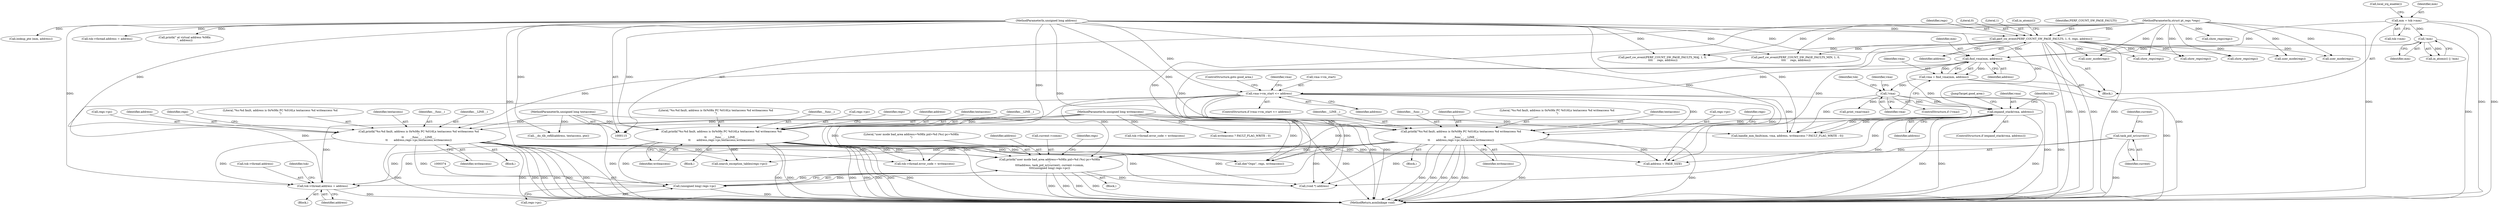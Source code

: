 digraph "0_linux_a8b0ca17b80e92faab46ee7179ba9e99ccb61233_30@API" {
"1000386" [label="(Call,tsk->thread.address = address)"];
"1000178" [label="(Call,vma->vm_start <= address)"];
"1000155" [label="(Call,find_vma(mm, address))"];
"1000145" [label="(Call,!mm)"];
"1000130" [label="(Call,mm = tsk->mm)"];
"1000136" [label="(Call,perf_sw_event(PERF_COUNT_SW_PAGE_FAULTS, 1, 0, regs, address))"];
"1000116" [label="(MethodParameterIn,struct pt_regs *regs)"];
"1000119" [label="(MethodParameterIn,unsigned long address)"];
"1000164" [label="(Call,printk(\"%s:%d fault, address is 0x%08x PC %016Lx textaccess %d writeaccess %d\n\",\n\t\t       __func__, __LINE__,\n\t\t       address,regs->pc,textaccess,writeaccess))"];
"1000118" [label="(MethodParameterIn,unsigned long textaccess)"];
"1000117" [label="(MethodParameterIn,unsigned long writeaccess)"];
"1000217" [label="(Call,printk(\"%s:%d fault, address is 0x%08x PC %016Lx textaccess %d writeaccess %d\n\",\n\t\t       __func__, __LINE__,\n\t\t       address,regs->pc,textaccess,writeaccess))"];
"1000211" [label="(Call,expand_stack(vma, address))"];
"1000159" [label="(Call,!vma)"];
"1000153" [label="(Call,vma = find_vma(mm, address))"];
"1000365" [label="(Call,printk(\"user mode bad_area address=%08lx pid=%d (%s) pc=%08lx\n\",\n\t\t\t\taddress, task_pid_nr(current), current->comm,\n\t\t\t\t(unsigned long) regs->pc))"];
"1000195" [label="(Call,printk(\"%s:%d fault, address is 0x%08x PC %016Lx textaccess %d writeaccess %d\n\",\n\t\t       __func__, __LINE__,\n\t\t       address,regs->pc,textaccess,writeaccess))"];
"1000368" [label="(Call,task_pid_nr(current))"];
"1000373" [label="(Call,(unsigned long) regs->pc)"];
"1000135" [label="(Call,local_irq_enable())"];
"1000219" [label="(Identifier,__func__)"];
"1000156" [label="(Identifier,mm)"];
"1000116" [label="(MethodParameterIn,struct pt_regs *regs)"];
"1000478" [label="(Call,tsk->thread.address = address)"];
"1000163" [label="(Identifier,tsk)"];
"1000371" [label="(Identifier,current)"];
"1000393" [label="(Call,tsk->thread.error_code = writeaccess)"];
"1000392" [label="(Identifier,address)"];
"1000378" [label="(Call,show_regs(regs))"];
"1000161" [label="(Block,)"];
"1000448" [label="(Call,printk(\" at virtual address %08lx\n\", address))"];
"1000213" [label="(Identifier,address)"];
"1000199" [label="(Identifier,address)"];
"1000179" [label="(Call,vma->vm_start)"];
"1000192" [label="(Block,)"];
"1000165" [label="(Literal,\"%s:%d fault, address is 0x%08x PC %016Lx textaccess %d writeaccess %d\n\")"];
"1000143" [label="(Call,in_atomic() || !mm)"];
"1000154" [label="(Identifier,vma)"];
"1000196" [label="(Literal,\"%s:%d fault, address is 0x%08x PC %016Lx textaccess %d writeaccess %d\n\")"];
"1000396" [label="(Identifier,tsk)"];
"1000504" [label="(Call,user_mode(regs))"];
"1000230" [label="(JumpTarget,good_area:)"];
"1000366" [label="(Literal,\"user mode bad_area address=%08lx pid=%d (%s) pc=%08lx\n\")"];
"1000172" [label="(Identifier,textaccess)"];
"1000222" [label="(Call,regs->pc)"];
"1000369" [label="(Identifier,current)"];
"1000485" [label="(Call,tsk->thread.error_code = writeaccess)"];
"1000212" [label="(Identifier,vma)"];
"1000228" [label="(Identifier,regs)"];
"1000118" [label="(MethodParameterIn,unsigned long textaccess)"];
"1000166" [label="(Identifier,__func__)"];
"1000373" [label="(Call,(unsigned long) regs->pc)"];
"1000132" [label="(Call,tsk->mm)"];
"1000177" [label="(ControlStructure,if (vma->vm_start <= address))"];
"1000211" [label="(Call,expand_stack(vma, address))"];
"1000203" [label="(Identifier,textaccess)"];
"1000140" [label="(Identifier,regs)"];
"1000367" [label="(Identifier,address)"];
"1000167" [label="(Identifier,__LINE__)"];
"1000205" [label="(Call,show_regs(regs))"];
"1000131" [label="(Identifier,mm)"];
"1000174" [label="(Call,show_regs(regs))"];
"1000350" [label="(Call,user_mode(regs))"];
"1000164" [label="(Call,printk(\"%s:%d fault, address is 0x%08x PC %016Lx textaccess %d writeaccess %d\n\",\n\t\t       __func__, __LINE__,\n\t\t       address,regs->pc,textaccess,writeaccess))"];
"1000184" [label="(ControlStructure,goto good_area;)"];
"1000182" [label="(Identifier,address)"];
"1000141" [label="(Identifier,address)"];
"1000375" [label="(Call,regs->pc)"];
"1000139" [label="(Literal,0)"];
"1000221" [label="(Identifier,address)"];
"1000207" [label="(Call,print_vma(vma))"];
"1000267" [label="(Call,handle_mm_fault(mm, vma, address, writeaccess ? FAULT_FLAG_WRITE : 0))"];
"1000387" [label="(Call,tsk->thread.address)"];
"1000117" [label="(MethodParameterIn,unsigned long writeaccess)"];
"1000451" [label="(Call,die(\"Oops\", regs, writeaccess))"];
"1000160" [label="(Identifier,vma)"];
"1000217" [label="(Call,printk(\"%s:%d fault, address is 0x%08x PC %016Lx textaccess %d writeaccess %d\n\",\n\t\t       __func__, __LINE__,\n\t\t       address,regs->pc,textaccess,writeaccess))"];
"1000119" [label="(MethodParameterIn,unsigned long address)"];
"1000507" [label="(MethodReturn,asmlinkage void)"];
"1000157" [label="(Identifier,address)"];
"1000138" [label="(Literal,1)"];
"1000352" [label="(Block,)"];
"1000158" [label="(ControlStructure,if (!vma))"];
"1000302" [label="(Call,perf_sw_event(PERF_COUNT_SW_PAGE_FAULTS_MAJ, 1, 0,\n \t\t\t\t     regs, address))"];
"1000370" [label="(Call,current->comm)"];
"1000225" [label="(Identifier,textaccess)"];
"1000130" [label="(Call,mm = tsk->mm)"];
"1000169" [label="(Call,regs->pc)"];
"1000189" [label="(Identifier,vma)"];
"1000136" [label="(Call,perf_sw_event(PERF_COUNT_SW_PAGE_FAULTS, 1, 0, regs, address))"];
"1000168" [label="(Identifier,address)"];
"1000200" [label="(Call,regs->pc)"];
"1000314" [label="(Call,perf_sw_event(PERF_COUNT_SW_PAGE_FAULTS_MIN, 1, 0,\n \t\t\t\t     regs, address))"];
"1000330" [label="(Call,__do_tlb_refill(address, textaccess, pte))"];
"1000322" [label="(Call,lookup_pte (mm, address))"];
"1000159" [label="(Call,!vma)"];
"1000206" [label="(Identifier,regs)"];
"1000195" [label="(Call,printk(\"%s:%d fault, address is 0x%08x PC %016Lx textaccess %d writeaccess %d\n\",\n\t\t       __func__, __LINE__,\n\t\t       address,regs->pc,textaccess,writeaccess))"];
"1000220" [label="(Identifier,__LINE__)"];
"1000153" [label="(Call,vma = find_vma(mm, address))"];
"1000218" [label="(Literal,\"%s:%d fault, address is 0x%08x PC %016Lx textaccess %d writeaccess %d\n\")"];
"1000180" [label="(Identifier,vma)"];
"1000120" [label="(Block,)"];
"1000144" [label="(Call,in_atomic())"];
"1000137" [label="(Identifier,PERF_COUNT_SW_PAGE_FAULTS)"];
"1000198" [label="(Identifier,__LINE__)"];
"1000197" [label="(Identifier,__func__)"];
"1000146" [label="(Identifier,mm)"];
"1000386" [label="(Call,tsk->thread.address = address)"];
"1000175" [label="(Identifier,regs)"];
"1000365" [label="(Call,printk(\"user mode bad_area address=%08lx pid=%d (%s) pc=%08lx\n\",\n\t\t\t\taddress, task_pid_nr(current), current->comm,\n\t\t\t\t(unsigned long) regs->pc))"];
"1000155" [label="(Call,find_vma(mm, address))"];
"1000271" [label="(Call,writeaccess ? FAULT_FLAG_WRITE : 0)"];
"1000465" [label="(Call,user_mode(regs))"];
"1000204" [label="(Identifier,writeaccess)"];
"1000214" [label="(Block,)"];
"1000216" [label="(Identifier,tsk)"];
"1000444" [label="(Call,address < PAGE_SIZE)"];
"1000210" [label="(ControlStructure,if (expand_stack(vma, address)))"];
"1000178" [label="(Call,vma->vm_start <= address)"];
"1000173" [label="(Identifier,writeaccess)"];
"1000428" [label="(Call,search_exception_tables(regs->pc))"];
"1000227" [label="(Call,show_regs(regs))"];
"1000145" [label="(Call,!mm)"];
"1000379" [label="(Identifier,regs)"];
"1000414" [label="(Call,(void *) address)"];
"1000226" [label="(Identifier,writeaccess)"];
"1000362" [label="(Block,)"];
"1000368" [label="(Call,task_pid_nr(current))"];
"1000386" -> "1000352"  [label="AST: "];
"1000386" -> "1000392"  [label="CFG: "];
"1000387" -> "1000386"  [label="AST: "];
"1000392" -> "1000386"  [label="AST: "];
"1000396" -> "1000386"  [label="CFG: "];
"1000386" -> "1000507"  [label="DDG: "];
"1000178" -> "1000386"  [label="DDG: "];
"1000164" -> "1000386"  [label="DDG: "];
"1000217" -> "1000386"  [label="DDG: "];
"1000365" -> "1000386"  [label="DDG: "];
"1000195" -> "1000386"  [label="DDG: "];
"1000211" -> "1000386"  [label="DDG: "];
"1000119" -> "1000386"  [label="DDG: "];
"1000178" -> "1000177"  [label="AST: "];
"1000178" -> "1000182"  [label="CFG: "];
"1000179" -> "1000178"  [label="AST: "];
"1000182" -> "1000178"  [label="AST: "];
"1000184" -> "1000178"  [label="CFG: "];
"1000189" -> "1000178"  [label="CFG: "];
"1000178" -> "1000507"  [label="DDG: "];
"1000178" -> "1000507"  [label="DDG: "];
"1000178" -> "1000507"  [label="DDG: "];
"1000155" -> "1000178"  [label="DDG: "];
"1000119" -> "1000178"  [label="DDG: "];
"1000178" -> "1000195"  [label="DDG: "];
"1000178" -> "1000211"  [label="DDG: "];
"1000178" -> "1000267"  [label="DDG: "];
"1000178" -> "1000365"  [label="DDG: "];
"1000178" -> "1000414"  [label="DDG: "];
"1000178" -> "1000444"  [label="DDG: "];
"1000155" -> "1000153"  [label="AST: "];
"1000155" -> "1000157"  [label="CFG: "];
"1000156" -> "1000155"  [label="AST: "];
"1000157" -> "1000155"  [label="AST: "];
"1000153" -> "1000155"  [label="CFG: "];
"1000155" -> "1000507"  [label="DDG: "];
"1000155" -> "1000153"  [label="DDG: "];
"1000155" -> "1000153"  [label="DDG: "];
"1000145" -> "1000155"  [label="DDG: "];
"1000130" -> "1000155"  [label="DDG: "];
"1000136" -> "1000155"  [label="DDG: "];
"1000119" -> "1000155"  [label="DDG: "];
"1000155" -> "1000164"  [label="DDG: "];
"1000155" -> "1000267"  [label="DDG: "];
"1000145" -> "1000143"  [label="AST: "];
"1000145" -> "1000146"  [label="CFG: "];
"1000146" -> "1000145"  [label="AST: "];
"1000143" -> "1000145"  [label="CFG: "];
"1000145" -> "1000507"  [label="DDG: "];
"1000145" -> "1000143"  [label="DDG: "];
"1000130" -> "1000145"  [label="DDG: "];
"1000130" -> "1000120"  [label="AST: "];
"1000130" -> "1000132"  [label="CFG: "];
"1000131" -> "1000130"  [label="AST: "];
"1000132" -> "1000130"  [label="AST: "];
"1000135" -> "1000130"  [label="CFG: "];
"1000130" -> "1000507"  [label="DDG: "];
"1000130" -> "1000507"  [label="DDG: "];
"1000136" -> "1000120"  [label="AST: "];
"1000136" -> "1000141"  [label="CFG: "];
"1000137" -> "1000136"  [label="AST: "];
"1000138" -> "1000136"  [label="AST: "];
"1000139" -> "1000136"  [label="AST: "];
"1000140" -> "1000136"  [label="AST: "];
"1000141" -> "1000136"  [label="AST: "];
"1000144" -> "1000136"  [label="CFG: "];
"1000136" -> "1000507"  [label="DDG: "];
"1000136" -> "1000507"  [label="DDG: "];
"1000136" -> "1000507"  [label="DDG: "];
"1000136" -> "1000507"  [label="DDG: "];
"1000116" -> "1000136"  [label="DDG: "];
"1000119" -> "1000136"  [label="DDG: "];
"1000136" -> "1000174"  [label="DDG: "];
"1000136" -> "1000205"  [label="DDG: "];
"1000136" -> "1000227"  [label="DDG: "];
"1000136" -> "1000302"  [label="DDG: "];
"1000136" -> "1000314"  [label="DDG: "];
"1000136" -> "1000350"  [label="DDG: "];
"1000136" -> "1000444"  [label="DDG: "];
"1000136" -> "1000451"  [label="DDG: "];
"1000136" -> "1000465"  [label="DDG: "];
"1000136" -> "1000504"  [label="DDG: "];
"1000116" -> "1000115"  [label="AST: "];
"1000116" -> "1000507"  [label="DDG: "];
"1000116" -> "1000174"  [label="DDG: "];
"1000116" -> "1000205"  [label="DDG: "];
"1000116" -> "1000227"  [label="DDG: "];
"1000116" -> "1000302"  [label="DDG: "];
"1000116" -> "1000314"  [label="DDG: "];
"1000116" -> "1000350"  [label="DDG: "];
"1000116" -> "1000378"  [label="DDG: "];
"1000116" -> "1000451"  [label="DDG: "];
"1000116" -> "1000465"  [label="DDG: "];
"1000116" -> "1000504"  [label="DDG: "];
"1000119" -> "1000115"  [label="AST: "];
"1000119" -> "1000507"  [label="DDG: "];
"1000119" -> "1000164"  [label="DDG: "];
"1000119" -> "1000195"  [label="DDG: "];
"1000119" -> "1000211"  [label="DDG: "];
"1000119" -> "1000217"  [label="DDG: "];
"1000119" -> "1000267"  [label="DDG: "];
"1000119" -> "1000302"  [label="DDG: "];
"1000119" -> "1000314"  [label="DDG: "];
"1000119" -> "1000322"  [label="DDG: "];
"1000119" -> "1000330"  [label="DDG: "];
"1000119" -> "1000365"  [label="DDG: "];
"1000119" -> "1000414"  [label="DDG: "];
"1000119" -> "1000444"  [label="DDG: "];
"1000119" -> "1000448"  [label="DDG: "];
"1000119" -> "1000478"  [label="DDG: "];
"1000164" -> "1000161"  [label="AST: "];
"1000164" -> "1000173"  [label="CFG: "];
"1000165" -> "1000164"  [label="AST: "];
"1000166" -> "1000164"  [label="AST: "];
"1000167" -> "1000164"  [label="AST: "];
"1000168" -> "1000164"  [label="AST: "];
"1000169" -> "1000164"  [label="AST: "];
"1000172" -> "1000164"  [label="AST: "];
"1000173" -> "1000164"  [label="AST: "];
"1000175" -> "1000164"  [label="CFG: "];
"1000164" -> "1000507"  [label="DDG: "];
"1000164" -> "1000507"  [label="DDG: "];
"1000164" -> "1000507"  [label="DDG: "];
"1000164" -> "1000507"  [label="DDG: "];
"1000164" -> "1000507"  [label="DDG: "];
"1000164" -> "1000507"  [label="DDG: "];
"1000164" -> "1000507"  [label="DDG: "];
"1000118" -> "1000164"  [label="DDG: "];
"1000117" -> "1000164"  [label="DDG: "];
"1000164" -> "1000365"  [label="DDG: "];
"1000164" -> "1000373"  [label="DDG: "];
"1000164" -> "1000393"  [label="DDG: "];
"1000164" -> "1000414"  [label="DDG: "];
"1000164" -> "1000428"  [label="DDG: "];
"1000164" -> "1000444"  [label="DDG: "];
"1000164" -> "1000451"  [label="DDG: "];
"1000118" -> "1000115"  [label="AST: "];
"1000118" -> "1000507"  [label="DDG: "];
"1000118" -> "1000195"  [label="DDG: "];
"1000118" -> "1000217"  [label="DDG: "];
"1000118" -> "1000330"  [label="DDG: "];
"1000117" -> "1000115"  [label="AST: "];
"1000117" -> "1000507"  [label="DDG: "];
"1000117" -> "1000195"  [label="DDG: "];
"1000117" -> "1000217"  [label="DDG: "];
"1000117" -> "1000267"  [label="DDG: "];
"1000117" -> "1000271"  [label="DDG: "];
"1000117" -> "1000393"  [label="DDG: "];
"1000117" -> "1000451"  [label="DDG: "];
"1000117" -> "1000485"  [label="DDG: "];
"1000217" -> "1000214"  [label="AST: "];
"1000217" -> "1000226"  [label="CFG: "];
"1000218" -> "1000217"  [label="AST: "];
"1000219" -> "1000217"  [label="AST: "];
"1000220" -> "1000217"  [label="AST: "];
"1000221" -> "1000217"  [label="AST: "];
"1000222" -> "1000217"  [label="AST: "];
"1000225" -> "1000217"  [label="AST: "];
"1000226" -> "1000217"  [label="AST: "];
"1000228" -> "1000217"  [label="CFG: "];
"1000217" -> "1000507"  [label="DDG: "];
"1000217" -> "1000507"  [label="DDG: "];
"1000217" -> "1000507"  [label="DDG: "];
"1000217" -> "1000507"  [label="DDG: "];
"1000217" -> "1000507"  [label="DDG: "];
"1000217" -> "1000507"  [label="DDG: "];
"1000217" -> "1000507"  [label="DDG: "];
"1000211" -> "1000217"  [label="DDG: "];
"1000217" -> "1000365"  [label="DDG: "];
"1000217" -> "1000373"  [label="DDG: "];
"1000217" -> "1000393"  [label="DDG: "];
"1000217" -> "1000414"  [label="DDG: "];
"1000217" -> "1000428"  [label="DDG: "];
"1000217" -> "1000444"  [label="DDG: "];
"1000217" -> "1000451"  [label="DDG: "];
"1000211" -> "1000210"  [label="AST: "];
"1000211" -> "1000213"  [label="CFG: "];
"1000212" -> "1000211"  [label="AST: "];
"1000213" -> "1000211"  [label="AST: "];
"1000216" -> "1000211"  [label="CFG: "];
"1000230" -> "1000211"  [label="CFG: "];
"1000211" -> "1000507"  [label="DDG: "];
"1000211" -> "1000507"  [label="DDG: "];
"1000211" -> "1000507"  [label="DDG: "];
"1000159" -> "1000211"  [label="DDG: "];
"1000211" -> "1000267"  [label="DDG: "];
"1000211" -> "1000267"  [label="DDG: "];
"1000211" -> "1000365"  [label="DDG: "];
"1000211" -> "1000414"  [label="DDG: "];
"1000211" -> "1000444"  [label="DDG: "];
"1000159" -> "1000158"  [label="AST: "];
"1000159" -> "1000160"  [label="CFG: "];
"1000160" -> "1000159"  [label="AST: "];
"1000163" -> "1000159"  [label="CFG: "];
"1000180" -> "1000159"  [label="CFG: "];
"1000159" -> "1000507"  [label="DDG: "];
"1000159" -> "1000507"  [label="DDG: "];
"1000153" -> "1000159"  [label="DDG: "];
"1000159" -> "1000207"  [label="DDG: "];
"1000159" -> "1000267"  [label="DDG: "];
"1000153" -> "1000120"  [label="AST: "];
"1000154" -> "1000153"  [label="AST: "];
"1000160" -> "1000153"  [label="CFG: "];
"1000153" -> "1000507"  [label="DDG: "];
"1000365" -> "1000362"  [label="AST: "];
"1000365" -> "1000373"  [label="CFG: "];
"1000366" -> "1000365"  [label="AST: "];
"1000367" -> "1000365"  [label="AST: "];
"1000368" -> "1000365"  [label="AST: "];
"1000370" -> "1000365"  [label="AST: "];
"1000373" -> "1000365"  [label="AST: "];
"1000379" -> "1000365"  [label="CFG: "];
"1000365" -> "1000507"  [label="DDG: "];
"1000365" -> "1000507"  [label="DDG: "];
"1000365" -> "1000507"  [label="DDG: "];
"1000365" -> "1000507"  [label="DDG: "];
"1000195" -> "1000365"  [label="DDG: "];
"1000368" -> "1000365"  [label="DDG: "];
"1000373" -> "1000365"  [label="DDG: "];
"1000365" -> "1000414"  [label="DDG: "];
"1000195" -> "1000192"  [label="AST: "];
"1000195" -> "1000204"  [label="CFG: "];
"1000196" -> "1000195"  [label="AST: "];
"1000197" -> "1000195"  [label="AST: "];
"1000198" -> "1000195"  [label="AST: "];
"1000199" -> "1000195"  [label="AST: "];
"1000200" -> "1000195"  [label="AST: "];
"1000203" -> "1000195"  [label="AST: "];
"1000204" -> "1000195"  [label="AST: "];
"1000206" -> "1000195"  [label="CFG: "];
"1000195" -> "1000507"  [label="DDG: "];
"1000195" -> "1000507"  [label="DDG: "];
"1000195" -> "1000507"  [label="DDG: "];
"1000195" -> "1000507"  [label="DDG: "];
"1000195" -> "1000507"  [label="DDG: "];
"1000195" -> "1000507"  [label="DDG: "];
"1000195" -> "1000507"  [label="DDG: "];
"1000195" -> "1000373"  [label="DDG: "];
"1000195" -> "1000393"  [label="DDG: "];
"1000195" -> "1000414"  [label="DDG: "];
"1000195" -> "1000428"  [label="DDG: "];
"1000195" -> "1000444"  [label="DDG: "];
"1000195" -> "1000451"  [label="DDG: "];
"1000368" -> "1000369"  [label="CFG: "];
"1000369" -> "1000368"  [label="AST: "];
"1000371" -> "1000368"  [label="CFG: "];
"1000368" -> "1000507"  [label="DDG: "];
"1000373" -> "1000375"  [label="CFG: "];
"1000374" -> "1000373"  [label="AST: "];
"1000375" -> "1000373"  [label="AST: "];
"1000373" -> "1000507"  [label="DDG: "];
}
